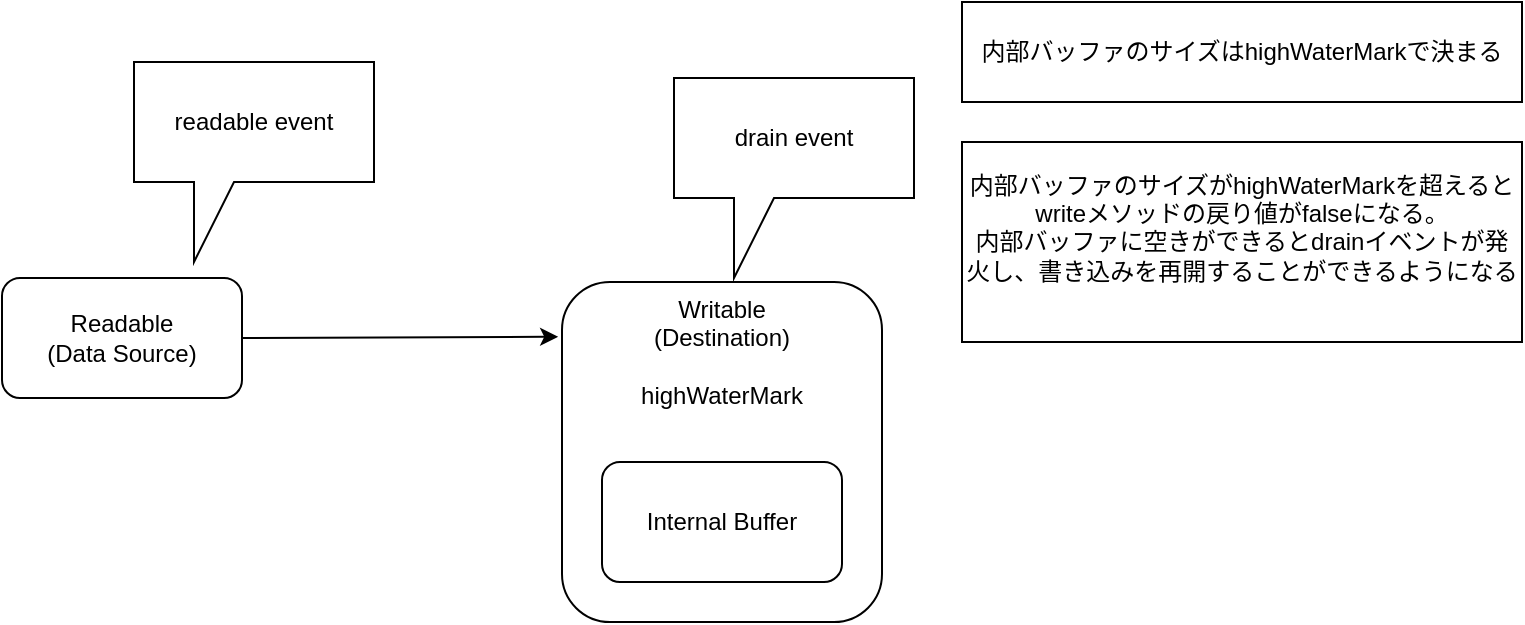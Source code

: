 <mxfile>
    <diagram id="AndBUWdIj3jbZ2i9RgbX" name="Page-1">
        <mxGraphModel dx="988" dy="729" grid="1" gridSize="10" guides="1" tooltips="1" connect="1" arrows="1" fold="1" page="1" pageScale="1" pageWidth="827" pageHeight="1169" math="0" shadow="0">
            <root>
                <mxCell id="0"/>
                <mxCell id="1" parent="0"/>
                <mxCell id="2" value="Readable&lt;br&gt;(Data Source)" style="rounded=1;whiteSpace=wrap;html=1;" vertex="1" parent="1">
                    <mxGeometry x="34" y="208" width="120" height="60" as="geometry"/>
                </mxCell>
                <mxCell id="3" value="Writable&lt;br&gt;(Destination)&lt;br&gt;&lt;br&gt;highWaterMark" style="rounded=1;whiteSpace=wrap;html=1;verticalAlign=top;" vertex="1" parent="1">
                    <mxGeometry x="314" y="210" width="160" height="170" as="geometry"/>
                </mxCell>
                <mxCell id="4" value="" style="endArrow=classic;html=1;exitX=1;exitY=0.5;exitDx=0;exitDy=0;entryX=-0.012;entryY=0.161;entryDx=0;entryDy=0;entryPerimeter=0;" edge="1" parent="1" source="2" target="3">
                    <mxGeometry width="50" height="50" relative="1" as="geometry">
                        <mxPoint x="404" y="400" as="sourcePoint"/>
                        <mxPoint x="454" y="350" as="targetPoint"/>
                    </mxGeometry>
                </mxCell>
                <mxCell id="5" value="Internal Buffer" style="rounded=1;whiteSpace=wrap;html=1;" vertex="1" parent="1">
                    <mxGeometry x="334" y="300" width="120" height="60" as="geometry"/>
                </mxCell>
                <mxCell id="8" value="内部バッファのサイズはhighWaterMarkで決まる" style="rounded=0;whiteSpace=wrap;html=1;" vertex="1" parent="1">
                    <mxGeometry x="514" y="70" width="280" height="50" as="geometry"/>
                </mxCell>
                <mxCell id="9" value="内部バッファのサイズがhighWaterMarkを超えるとwriteメソッドの戻り値がfalseになる。&lt;br&gt;内部バッファに空きができるとdrainイベントが発火し、書き込みを再開することができるようになる&lt;br&gt;&lt;span style=&quot;color: rgba(0 , 0 , 0 , 0) ; font-family: monospace ; font-size: 0px&quot;&gt;ふ%3CmxGraphModel%3E%3Croot%3E%3CmxCell%20id%3D%220%22%2F%3E%3CmxCell%20id%3D%221%22%20parent%3D%220%22%2F%3E%3CmxCell%20id%3D%222%22%20value%3D%22%E5%86%85%E9%83%A8%E3%83%90%E3%83%83%E3%83%95%E3%82%A1%E3%81%AE%E3%82%B5%E3%82%A4%E3%82%BA%E3%81%AFhighWaterMark%E3%81%A7%E6%B1%BA%E3%81%BE%E3%82%8B%22%20style%3D%22rounded%3D0%3BwhiteSpace%3Dwrap%3Bhtml%3D1%3B%22%20vertex%3D%221%22%20parent%3D%221%22%3E%3CmxGeometry%20x%3D%22730%22%20y%3D%22190%22%20width%3D%22280%22%20height%3D%2250%22%20as%3D%22geometry%22%2F%3E%3C%2FmxCell%3E%3C%2Froot%3E%3C%2FmxGraphModel%3E&lt;/span&gt;" style="rounded=0;whiteSpace=wrap;html=1;" vertex="1" parent="1">
                    <mxGeometry x="514" y="140" width="280" height="100" as="geometry"/>
                </mxCell>
                <mxCell id="12" value="readable event" style="shape=callout;whiteSpace=wrap;html=1;perimeter=calloutPerimeter;size=40;position=0.25;position2=0.25;base=20;" vertex="1" parent="1">
                    <mxGeometry x="100" y="100" width="120" height="100" as="geometry"/>
                </mxCell>
                <mxCell id="13" value="drain event" style="shape=callout;whiteSpace=wrap;html=1;perimeter=calloutPerimeter;size=40;position=0.25;position2=0.25;base=20;" vertex="1" parent="1">
                    <mxGeometry x="370" y="108" width="120" height="100" as="geometry"/>
                </mxCell>
            </root>
        </mxGraphModel>
    </diagram>
</mxfile>